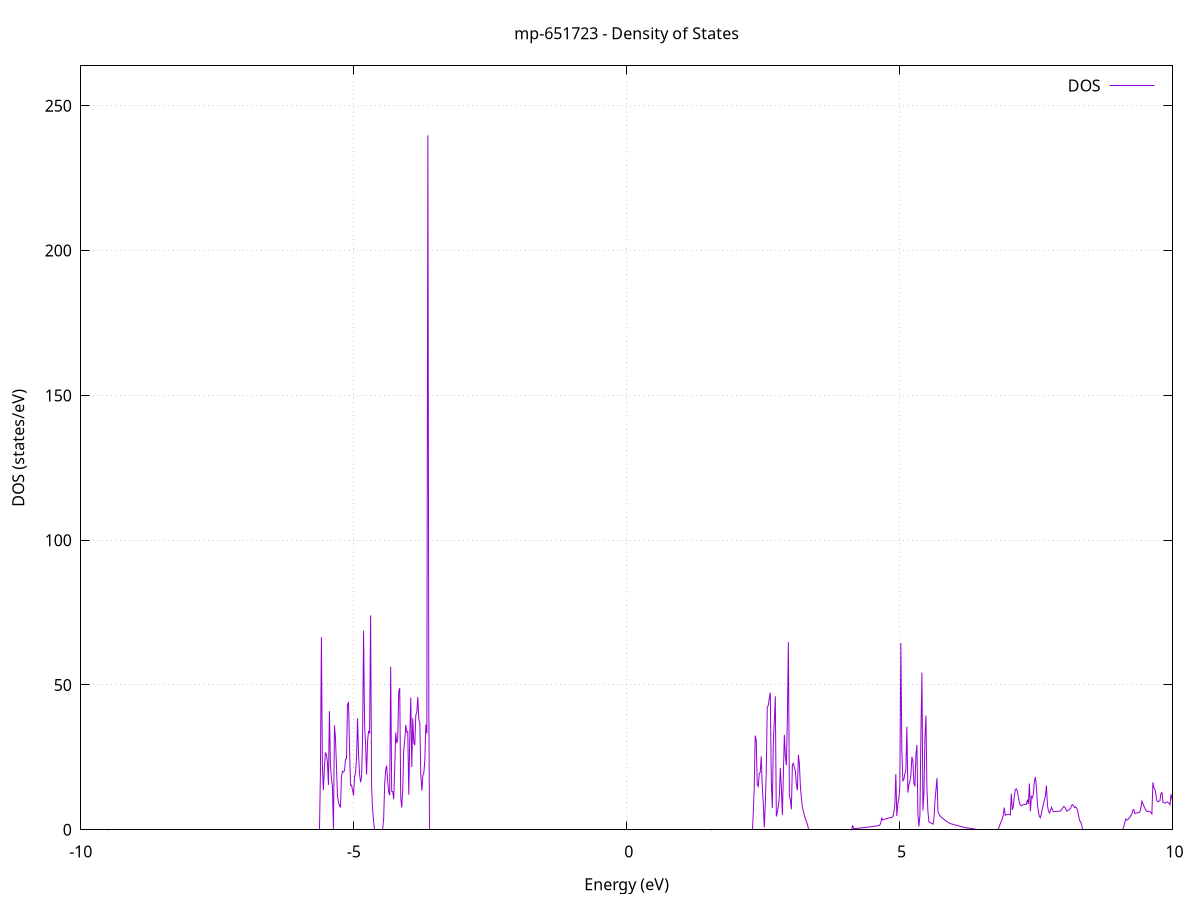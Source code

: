 set title 'mp-651723 - Density of States'
set xlabel 'Energy (eV)'
set ylabel 'DOS (states/eV)'
set grid
set xrange [-10:10]
set yrange [0:263.795]
set xzeroaxis lt -1
set terminal png size 800,600
set output 'mp-651723_dos_gnuplot.png'
plot '-' using 1:2 with lines title 'DOS'
-21.340600 0.000000
-21.322200 0.000000
-21.303800 0.000000
-21.285400 0.000000
-21.267000 0.000000
-21.248600 0.000000
-21.230200 0.000000
-21.211800 0.000000
-21.193400 0.000000
-21.175000 0.000000
-21.156600 0.000000
-21.138200 0.000000
-21.119800 0.000000
-21.101400 0.000000
-21.083000 0.000000
-21.064600 0.000000
-21.046200 0.000000
-21.027800 0.000000
-21.009400 0.000000
-20.991000 0.000000
-20.972600 0.000000
-20.954200 0.000000
-20.935800 0.000000
-20.917400 0.000000
-20.899000 0.000000
-20.880600 0.000000
-20.862200 0.000000
-20.843800 0.000000
-20.825400 0.000000
-20.807000 0.000000
-20.788600 0.000000
-20.770200 0.000000
-20.751800 0.000000
-20.733400 0.000000
-20.715000 0.000000
-20.696600 0.000000
-20.678200 0.000000
-20.659800 0.000000
-20.641400 0.000000
-20.623000 0.000000
-20.604600 0.000000
-20.586200 0.000000
-20.567900 0.000000
-20.549500 0.000000
-20.531100 0.000000
-20.512700 0.000000
-20.494300 0.000000
-20.475900 0.000000
-20.457500 0.000000
-20.439100 0.000000
-20.420700 0.000000
-20.402300 0.000000
-20.383900 0.000000
-20.365500 0.000000
-20.347100 0.000000
-20.328700 0.000000
-20.310300 0.000000
-20.291900 0.000000
-20.273500 0.000000
-20.255100 0.000000
-20.236700 0.000000
-20.218300 0.000000
-20.199900 0.000000
-20.181500 0.000000
-20.163100 0.000000
-20.144700 0.000000
-20.126300 0.000000
-20.107900 0.000000
-20.089500 0.000000
-20.071100 0.000000
-20.052700 0.000000
-20.034300 0.000000
-20.015900 0.000000
-19.997500 0.000000
-19.979100 0.000000
-19.960700 0.000000
-19.942300 0.000000
-19.923900 0.000000
-19.905500 0.000000
-19.887100 0.000000
-19.868700 0.000000
-19.850300 0.000000
-19.831900 0.000000
-19.813500 0.000000
-19.795100 0.000000
-19.776800 0.000000
-19.758400 0.000000
-19.740000 0.000000
-19.721600 0.000000
-19.703200 0.000000
-19.684800 0.000000
-19.666400 3.867800
-19.648000 7.526800
-19.629600 12.132300
-19.611200 31.360600
-19.592800 37.376400
-19.574400 8.738200
-19.556000 76.414000
-19.537600 16.032600
-19.519200 10.173200
-19.500800 5.533700
-19.482400 0.000000
-19.464000 0.000000
-19.445600 0.000000
-19.427200 0.000000
-19.408800 0.000000
-19.390400 0.000000
-19.372000 0.000000
-19.353600 0.000000
-19.335200 0.000000
-19.316800 0.000000
-19.298400 0.000000
-19.280000 0.000000
-19.261600 0.000000
-19.243200 0.000000
-19.224800 0.000000
-19.206400 0.000000
-19.188000 0.000000
-19.169600 0.000000
-19.151200 0.000000
-19.132800 0.000000
-19.114400 0.000000
-19.096000 0.000000
-19.077600 0.000000
-19.059200 0.000000
-19.040800 0.000000
-19.022400 0.000000
-19.004000 0.000000
-18.985700 0.000000
-18.967300 0.000000
-18.948900 0.000000
-18.930500 0.000000
-18.912100 0.000000
-18.893700 0.000000
-18.875300 0.000000
-18.856900 0.000000
-18.838500 0.000000
-18.820100 0.000000
-18.801700 0.000000
-18.783300 0.000000
-18.764900 0.000000
-18.746500 0.000000
-18.728100 0.000000
-18.709700 0.000000
-18.691300 0.000000
-18.672900 0.000000
-18.654500 0.000000
-18.636100 0.000000
-18.617700 0.000000
-18.599300 109.591300
-18.580900 126.251900
-18.562500 25.303900
-18.544100 136.709700
-18.525700 182.464600
-18.507300 90.971900
-18.488900 54.614800
-18.470500 33.532200
-18.452100 0.000000
-18.433700 0.000000
-18.415300 0.000000
-18.396900 0.000000
-18.378500 0.000000
-18.360100 0.000000
-18.341700 0.000000
-18.323300 0.000000
-18.304900 0.000000
-18.286500 0.000000
-18.268100 0.000000
-18.249700 0.000000
-18.231300 0.000000
-18.212900 0.000000
-18.194600 0.000000
-18.176200 0.000000
-18.157800 0.000000
-18.139400 0.000000
-18.121000 0.000000
-18.102600 0.000000
-18.084200 0.000000
-18.065800 0.000000
-18.047400 0.000000
-18.029000 0.000000
-18.010600 0.000000
-17.992200 0.000000
-17.973800 0.000000
-17.955400 0.000000
-17.937000 0.000000
-17.918600 0.000000
-17.900200 0.000000
-17.881800 0.000000
-17.863400 0.000000
-17.845000 0.000000
-17.826600 0.000000
-17.808200 0.000000
-17.789800 0.000000
-17.771400 0.000000
-17.753000 0.000000
-17.734600 0.000000
-17.716200 0.000000
-17.697800 0.000000
-17.679400 0.000000
-17.661000 0.000000
-17.642600 0.000000
-17.624200 0.000000
-17.605800 0.000000
-17.587400 0.000000
-17.569000 0.000000
-17.550600 0.000000
-17.532200 0.000000
-17.513800 0.000000
-17.495400 0.000000
-17.477000 0.000000
-17.458600 0.000000
-17.440200 0.000000
-17.421800 0.000000
-17.403500 0.000000
-17.385100 0.000000
-17.366700 0.000000
-17.348300 0.000000
-17.329900 0.000000
-17.311500 0.000000
-17.293100 0.000000
-17.274700 0.000000
-17.256300 0.000000
-17.237900 211.085000
-17.219500 0.000000
-17.201100 0.000000
-17.182700 0.000000
-17.164300 0.000000
-17.145900 0.000000
-17.127500 0.000000
-17.109100 0.000000
-17.090700 0.000000
-17.072300 0.000000
-17.053900 0.000000
-17.035500 0.000000
-17.017100 0.000000
-16.998700 0.000000
-16.980300 0.000000
-16.961900 0.000000
-16.943500 0.000000
-16.925100 0.000000
-16.906700 0.000000
-16.888300 0.000000
-16.869900 0.000000
-16.851500 0.000000
-16.833100 0.000000
-16.814700 0.000000
-16.796300 0.000000
-16.777900 0.000000
-16.759500 0.000000
-16.741100 0.000000
-16.722700 0.000000
-16.704300 0.000000
-16.685900 0.000000
-16.667500 0.000000
-16.649100 0.000000
-16.630700 0.000000
-16.612400 0.000000
-16.594000 0.000000
-16.575600 0.000000
-16.557200 0.000000
-16.538800 0.000000
-16.520400 0.000000
-16.502000 0.000000
-16.483600 0.000000
-16.465200 0.000000
-16.446800 0.000000
-16.428400 0.000000
-16.410000 0.000000
-16.391600 0.000000
-16.373200 0.000000
-16.354800 0.000000
-16.336400 0.000000
-16.318000 0.000000
-16.299600 0.000000
-16.281200 0.000000
-16.262800 0.000000
-16.244400 0.000000
-16.226000 0.000000
-16.207600 0.000000
-16.189200 0.000000
-16.170800 0.000000
-16.152400 0.000000
-16.134000 0.000000
-16.115600 0.000000
-16.097200 0.000000
-16.078800 0.000000
-16.060400 0.000000
-16.042000 0.000000
-16.023600 0.000000
-16.005200 0.000000
-15.986800 0.000000
-15.968400 0.000000
-15.950000 0.000000
-15.931600 0.000000
-15.913200 0.000000
-15.894800 0.000000
-15.876400 0.000000
-15.858000 0.000000
-15.839600 0.000000
-15.821300 0.000000
-15.802900 0.000000
-15.784500 0.000000
-15.766100 0.000000
-15.747700 0.000000
-15.729300 0.000000
-15.710900 0.000000
-15.692500 0.000000
-15.674100 0.000000
-15.655700 0.000000
-15.637300 0.000000
-15.618900 0.000000
-15.600500 0.000000
-15.582100 0.000000
-15.563700 0.000000
-15.545300 0.000000
-15.526900 0.000000
-15.508500 0.000000
-15.490100 0.000000
-15.471700 0.000000
-15.453300 0.000000
-15.434900 0.000000
-15.416500 0.000000
-15.398100 0.000000
-15.379700 0.000000
-15.361300 0.000000
-15.342900 0.000000
-15.324500 0.000000
-15.306100 0.000000
-15.287700 0.000000
-15.269300 0.000000
-15.250900 0.000000
-15.232500 0.000000
-15.214100 0.000000
-15.195700 0.000000
-15.177300 0.000000
-15.158900 0.000000
-15.140500 0.000000
-15.122100 0.000000
-15.103700 0.000000
-15.085300 0.000000
-15.066900 0.000000
-15.048500 0.000000
-15.030200 0.000000
-15.011800 0.000000
-14.993400 0.000000
-14.975000 0.000000
-14.956600 0.000000
-14.938200 0.000000
-14.919800 0.000000
-14.901400 0.000000
-14.883000 0.000000
-14.864600 0.000000
-14.846200 0.000000
-14.827800 0.000000
-14.809400 0.000000
-14.791000 0.000000
-14.772600 0.000000
-14.754200 0.000000
-14.735800 0.000000
-14.717400 0.000000
-14.699000 0.000000
-14.680600 0.000000
-14.662200 0.000000
-14.643800 0.000000
-14.625400 0.000000
-14.607000 0.000000
-14.588600 0.000000
-14.570200 0.000000
-14.551800 0.000000
-14.533400 0.000000
-14.515000 0.000000
-14.496600 0.000000
-14.478200 0.000000
-14.459800 0.000000
-14.441400 0.000000
-14.423000 0.000000
-14.404600 0.000000
-14.386200 0.000000
-14.367800 0.000000
-14.349400 0.000000
-14.331000 0.000000
-14.312600 0.000000
-14.294200 0.000000
-14.275800 0.000000
-14.257400 0.000000
-14.239100 0.000000
-14.220700 0.000000
-14.202300 0.000000
-14.183900 0.000000
-14.165500 0.000000
-14.147100 0.000000
-14.128700 0.000000
-14.110300 0.000000
-14.091900 0.000000
-14.073500 0.000000
-14.055100 0.000000
-14.036700 0.000000
-14.018300 0.000000
-13.999900 0.000000
-13.981500 0.000000
-13.963100 0.000000
-13.944700 0.000000
-13.926300 0.000000
-13.907900 0.000000
-13.889500 0.000000
-13.871100 0.000000
-13.852700 0.000000
-13.834300 0.000000
-13.815900 0.000000
-13.797500 0.000000
-13.779100 0.000000
-13.760700 0.000000
-13.742300 0.000000
-13.723900 0.000000
-13.705500 0.000000
-13.687100 0.000000
-13.668700 0.000000
-13.650300 0.000000
-13.631900 0.000000
-13.613500 0.000000
-13.595100 0.000000
-13.576700 0.000000
-13.558300 0.000000
-13.539900 0.000000
-13.521500 0.000000
-13.503100 0.000000
-13.484700 0.000000
-13.466300 0.000000
-13.448000 0.000000
-13.429600 0.000000
-13.411200 0.000000
-13.392800 0.000000
-13.374400 0.000000
-13.356000 0.000000
-13.337600 0.000000
-13.319200 0.000000
-13.300800 0.000000
-13.282400 0.000000
-13.264000 0.000000
-13.245600 0.000000
-13.227200 0.000000
-13.208800 0.000000
-13.190400 0.000000
-13.172000 0.000000
-13.153600 0.000000
-13.135200 0.000000
-13.116800 0.000000
-13.098400 0.000000
-13.080000 0.000000
-13.061600 0.000000
-13.043200 0.000000
-13.024800 0.000000
-13.006400 0.000000
-12.988000 0.000000
-12.969600 0.000000
-12.951200 0.000000
-12.932800 0.000000
-12.914400 0.000000
-12.896000 0.000000
-12.877600 0.000000
-12.859200 0.000000
-12.840800 0.000000
-12.822400 0.000000
-12.804000 0.000000
-12.785600 0.000000
-12.767200 0.000000
-12.748800 0.000000
-12.730400 0.000000
-12.712000 0.000000
-12.693600 0.000000
-12.675200 0.000000
-12.656900 0.000000
-12.638500 0.000000
-12.620100 0.000000
-12.601700 0.000000
-12.583300 0.000000
-12.564900 0.000000
-12.546500 0.000000
-12.528100 0.000000
-12.509700 0.000000
-12.491300 0.000000
-12.472900 0.000000
-12.454500 0.000000
-12.436100 0.000000
-12.417700 0.000000
-12.399300 0.000000
-12.380900 0.000000
-12.362500 0.000000
-12.344100 0.000000
-12.325700 0.000000
-12.307300 0.000000
-12.288900 0.000000
-12.270500 0.000000
-12.252100 0.000000
-12.233700 0.000000
-12.215300 0.000000
-12.196900 0.000000
-12.178500 0.000000
-12.160100 0.000000
-12.141700 0.000000
-12.123300 0.000000
-12.104900 0.000000
-12.086500 0.000000
-12.068100 0.000000
-12.049700 0.000000
-12.031300 0.000000
-12.012900 0.000000
-11.994500 0.000000
-11.976100 0.000000
-11.957700 0.000000
-11.939300 0.000000
-11.920900 0.000000
-11.902500 0.000000
-11.884200 0.000000
-11.865800 0.000000
-11.847400 0.000000
-11.829000 0.000000
-11.810600 0.000000
-11.792200 0.000000
-11.773800 0.000000
-11.755400 0.000000
-11.737000 0.000000
-11.718600 0.000000
-11.700200 0.000000
-11.681800 0.000000
-11.663400 0.000000
-11.645000 0.000000
-11.626600 0.000000
-11.608200 0.000000
-11.589800 0.000000
-11.571400 0.000000
-11.553000 0.000000
-11.534600 0.000000
-11.516200 0.000000
-11.497800 0.000000
-11.479400 0.000000
-11.461000 0.000000
-11.442600 0.000000
-11.424200 0.000000
-11.405800 0.000000
-11.387400 0.000000
-11.369000 0.000000
-11.350600 0.000000
-11.332200 0.000000
-11.313800 0.000000
-11.295400 0.000000
-11.277000 0.000000
-11.258600 0.000000
-11.240200 0.000000
-11.221800 0.000000
-11.203400 104.200000
-11.185000 85.784800
-11.166600 34.785800
-11.148200 56.271100
-11.129800 0.000000
-11.111400 69.131900
-11.093100 29.390200
-11.074700 74.094600
-11.056300 47.808800
-11.037900 111.051900
-11.019500 0.000000
-11.001100 0.000000
-10.982700 0.000000
-10.964300 0.000000
-10.945900 0.000000
-10.927500 0.000000
-10.909100 0.000000
-10.890700 0.000000
-10.872300 0.000000
-10.853900 0.000000
-10.835500 0.000000
-10.817100 0.000000
-10.798700 0.000000
-10.780300 0.000000
-10.761900 0.000000
-10.743500 0.000000
-10.725100 0.000000
-10.706700 0.000000
-10.688300 0.000000
-10.669900 0.000000
-10.651500 0.000000
-10.633100 0.000000
-10.614700 0.000000
-10.596300 0.000000
-10.577900 0.000000
-10.559500 0.000000
-10.541100 0.000000
-10.522700 0.000000
-10.504300 0.000000
-10.485900 0.000000
-10.467500 0.000000
-10.449100 0.000000
-10.430700 0.000000
-10.412300 0.000000
-10.393900 0.000000
-10.375500 0.000000
-10.357100 0.000000
-10.338700 0.000000
-10.320300 0.000000
-10.302000 0.000000
-10.283600 0.000000
-10.265200 0.000000
-10.246800 0.000000
-10.228400 0.000000
-10.210000 0.000000
-10.191600 0.000000
-10.173200 0.000000
-10.154800 0.000000
-10.136400 0.000000
-10.118000 0.000000
-10.099600 0.000000
-10.081200 0.000000
-10.062800 0.000000
-10.044400 0.000000
-10.026000 0.000000
-10.007600 0.000000
-9.989200 0.000000
-9.970800 0.000000
-9.952400 0.000000
-9.934000 0.000000
-9.915600 0.000000
-9.897200 0.000000
-9.878800 0.000000
-9.860400 0.000000
-9.842000 0.000000
-9.823600 0.000000
-9.805200 0.000000
-9.786800 0.000000
-9.768400 0.000000
-9.750000 0.000000
-9.731600 0.000000
-9.713200 0.000000
-9.694800 0.000000
-9.676400 0.000000
-9.658000 0.000000
-9.639600 0.000000
-9.621200 0.000000
-9.602800 0.000000
-9.584400 0.000000
-9.566000 0.000000
-9.547600 0.000000
-9.529200 0.000000
-9.510900 0.000000
-9.492500 0.000000
-9.474100 0.000000
-9.455700 0.000000
-9.437300 0.000000
-9.418900 0.000000
-9.400500 0.000000
-9.382100 0.000000
-9.363700 0.000000
-9.345300 0.000000
-9.326900 0.000000
-9.308500 0.000000
-9.290100 0.000000
-9.271700 0.000000
-9.253300 0.000000
-9.234900 0.000000
-9.216500 0.000000
-9.198100 0.000000
-9.179700 0.000000
-9.161300 0.000000
-9.142900 0.000000
-9.124500 0.000000
-9.106100 0.000000
-9.087700 0.000000
-9.069300 0.000000
-9.050900 0.000000
-9.032500 0.000000
-9.014100 0.000000
-8.995700 0.000000
-8.977300 0.000000
-8.958900 0.000000
-8.940500 0.000000
-8.922100 0.000000
-8.903700 0.000000
-8.885300 0.000000
-8.866900 0.000000
-8.848500 0.000000
-8.830100 0.000000
-8.811700 0.000000
-8.793300 0.000000
-8.774900 0.000000
-8.756500 0.000000
-8.738100 0.000000
-8.719800 0.000000
-8.701400 0.000000
-8.683000 0.000000
-8.664600 0.000000
-8.646200 0.000000
-8.627800 0.000000
-8.609400 0.000000
-8.591000 0.000000
-8.572600 0.000000
-8.554200 0.000000
-8.535800 0.000000
-8.517400 0.000000
-8.499000 0.000000
-8.480600 0.000000
-8.462200 0.000000
-8.443800 0.000000
-8.425400 0.000000
-8.407000 0.000000
-8.388600 0.000000
-8.370200 0.000000
-8.351800 0.000000
-8.333400 0.000000
-8.315000 0.000000
-8.296600 0.000000
-8.278200 0.000000
-8.259800 0.000000
-8.241400 0.000000
-8.223000 0.000000
-8.204600 0.000000
-8.186200 0.000000
-8.167800 0.000000
-8.149400 0.000000
-8.131000 0.000000
-8.112600 0.000000
-8.094200 0.000000
-8.075800 0.000000
-8.057400 0.000000
-8.039000 0.000000
-8.020600 0.000000
-8.002200 0.000000
-7.983800 0.000000
-7.965400 0.000000
-7.947000 0.000000
-7.928700 0.000000
-7.910300 0.000000
-7.891900 0.000000
-7.873500 0.000000
-7.855100 0.000000
-7.836700 0.000000
-7.818300 0.000000
-7.799900 0.000000
-7.781500 0.000000
-7.763100 0.000000
-7.744700 0.000000
-7.726300 0.000000
-7.707900 0.000000
-7.689500 0.000000
-7.671100 0.000000
-7.652700 0.000000
-7.634300 0.000000
-7.615900 0.000000
-7.597500 0.000000
-7.579100 0.000000
-7.560700 0.000000
-7.542300 0.000000
-7.523900 0.000000
-7.505500 0.000000
-7.487100 0.000000
-7.468700 0.000000
-7.450300 0.000000
-7.431900 0.000000
-7.413500 0.000000
-7.395100 0.000000
-7.376700 0.000000
-7.358300 0.000000
-7.339900 0.000000
-7.321500 0.000000
-7.303100 0.000000
-7.284700 0.000000
-7.266300 0.000000
-7.247900 0.000000
-7.229500 0.000000
-7.211100 0.000000
-7.192700 0.000000
-7.174300 0.000000
-7.155900 0.000000
-7.137600 0.000000
-7.119200 0.000000
-7.100800 0.000000
-7.082400 0.000000
-7.064000 0.000000
-7.045600 0.000000
-7.027200 0.000000
-7.008800 0.000000
-6.990400 0.000000
-6.972000 0.000000
-6.953600 0.000000
-6.935200 0.000000
-6.916800 0.000000
-6.898400 0.000000
-6.880000 0.000000
-6.861600 0.000000
-6.843200 0.000000
-6.824800 0.000000
-6.806400 0.000000
-6.788000 0.000000
-6.769600 0.000000
-6.751200 0.000000
-6.732800 0.000000
-6.714400 0.000000
-6.696000 0.000000
-6.677600 0.000000
-6.659200 0.000000
-6.640800 0.000000
-6.622400 0.000000
-6.604000 0.000000
-6.585600 0.000000
-6.567200 0.000000
-6.548800 0.000000
-6.530400 0.000000
-6.512000 0.000000
-6.493600 0.000000
-6.475200 0.000000
-6.456800 0.000000
-6.438400 0.000000
-6.420000 0.000000
-6.401600 0.000000
-6.383200 0.000000
-6.364800 0.000000
-6.346500 0.000000
-6.328100 0.000000
-6.309700 0.000000
-6.291300 0.000000
-6.272900 0.000000
-6.254500 0.000000
-6.236100 0.000000
-6.217700 0.000000
-6.199300 0.000000
-6.180900 0.000000
-6.162500 0.000000
-6.144100 0.000000
-6.125700 0.000000
-6.107300 0.000000
-6.088900 0.000000
-6.070500 0.000000
-6.052100 0.000000
-6.033700 0.000000
-6.015300 0.000000
-5.996900 0.000000
-5.978500 0.000000
-5.960100 0.000000
-5.941700 0.000000
-5.923300 0.000000
-5.904900 0.000000
-5.886500 0.000000
-5.868100 0.000000
-5.849700 0.000000
-5.831300 0.000000
-5.812900 0.000000
-5.794500 0.000000
-5.776100 0.000000
-5.757700 0.000000
-5.739300 0.000000
-5.720900 0.000000
-5.702500 0.000000
-5.684100 0.000000
-5.665700 0.000000
-5.647300 0.000000
-5.628900 0.000000
-5.610500 18.916700
-5.592100 66.527600
-5.573700 22.286600
-5.555400 13.696800
-5.537000 21.471200
-5.518600 26.685900
-5.500200 25.945200
-5.481800 23.331500
-5.463400 15.488200
-5.445000 40.957200
-5.426600 22.541200
-5.408200 17.777700
-5.389800 14.876800
-5.371400 0.000000
-5.353000 36.049100
-5.334600 31.595100
-5.316200 22.071500
-5.297800 11.718900
-5.279400 9.539900
-5.261000 8.319500
-5.242600 7.666600
-5.224200 18.565300
-5.205800 20.201600
-5.187400 19.935200
-5.169000 20.434700
-5.150600 24.275800
-5.132200 24.578700
-5.113800 43.115400
-5.095400 44.109000
-5.077000 28.493100
-5.058600 15.345500
-5.040200 15.425200
-5.021800 13.826500
-5.003400 11.825600
-4.985000 18.317300
-4.966600 19.668200
-4.948200 24.894300
-4.929800 38.468300
-4.911400 25.814700
-4.893000 19.202300
-4.874600 16.422600
-4.856200 18.273500
-4.837800 31.530400
-4.819400 68.758700
-4.801000 36.611500
-4.782600 29.361200
-4.764300 19.062800
-4.745900 30.672400
-4.727500 34.187400
-4.709100 33.286400
-4.690700 74.010700
-4.672300 14.505000
-4.653900 6.953800
-4.635500 2.977900
-4.617100 0.000000
-4.598700 0.000000
-4.580300 0.000000
-4.561900 0.000000
-4.543500 0.000000
-4.525100 0.000000
-4.506700 0.000000
-4.488300 0.000000
-4.469900 0.175100
-4.451500 3.846600
-4.433100 15.618400
-4.414700 20.640600
-4.396300 22.114400
-4.377900 16.679100
-4.359500 13.101100
-4.341100 11.882200
-4.322700 56.342200
-4.304300 13.285900
-4.285900 13.189000
-4.267500 10.457900
-4.249100 21.020700
-4.230700 33.615000
-4.212300 29.904000
-4.193900 31.303600
-4.175500 47.659800
-4.157100 48.941300
-4.138700 10.967500
-4.120300 7.641200
-4.101900 13.974500
-4.083500 27.615000
-4.065100 30.866300
-4.046700 36.213100
-4.028300 33.771700
-4.009900 33.991100
-3.991500 12.144400
-3.973200 31.907100
-3.954800 45.635600
-3.936400 21.682500
-3.918000 38.538700
-3.899600 30.139300
-3.881200 29.209900
-3.862800 39.667800
-3.844400 40.411400
-3.826000 45.864400
-3.807600 38.010000
-3.789200 37.010500
-3.770800 18.928300
-3.752400 13.517600
-3.734000 18.716700
-3.715600 19.646600
-3.697200 24.020200
-3.678800 36.299800
-3.660400 33.286700
-3.642000 239.813200
-3.623600 41.194800
-3.605200 0.000000
-3.586800 0.000000
-3.568400 0.000000
-3.550000 0.000000
-3.531600 0.000000
-3.513200 0.000000
-3.494800 0.000000
-3.476400 0.000000
-3.458000 0.000000
-3.439600 0.000000
-3.421200 0.000000
-3.402800 0.000000
-3.384400 0.000000
-3.366000 0.000000
-3.347600 0.000000
-3.329200 0.000000
-3.310800 0.000000
-3.292400 0.000000
-3.274000 0.000000
-3.255600 0.000000
-3.237200 0.000000
-3.218800 0.000000
-3.200400 0.000000
-3.182100 0.000000
-3.163700 0.000000
-3.145300 0.000000
-3.126900 0.000000
-3.108500 0.000000
-3.090100 0.000000
-3.071700 0.000000
-3.053300 0.000000
-3.034900 0.000000
-3.016500 0.000000
-2.998100 0.000000
-2.979700 0.000000
-2.961300 0.000000
-2.942900 0.000000
-2.924500 0.000000
-2.906100 0.000000
-2.887700 0.000000
-2.869300 0.000000
-2.850900 0.000000
-2.832500 0.000000
-2.814100 0.000000
-2.795700 0.000000
-2.777300 0.000000
-2.758900 0.000000
-2.740500 0.000000
-2.722100 0.000000
-2.703700 0.000000
-2.685300 0.000000
-2.666900 0.000000
-2.648500 0.000000
-2.630100 0.000000
-2.611700 0.000000
-2.593300 0.000000
-2.574900 0.000000
-2.556500 0.000000
-2.538100 0.000000
-2.519700 0.000000
-2.501300 0.000000
-2.482900 0.000000
-2.464500 0.000000
-2.446100 0.000000
-2.427700 0.000000
-2.409300 0.000000
-2.391000 0.000000
-2.372600 0.000000
-2.354200 0.000000
-2.335800 0.000000
-2.317400 0.000000
-2.299000 0.000000
-2.280600 0.000000
-2.262200 0.000000
-2.243800 0.000000
-2.225400 0.000000
-2.207000 0.000000
-2.188600 0.000000
-2.170200 0.000000
-2.151800 0.000000
-2.133400 0.000000
-2.115000 0.000000
-2.096600 0.000000
-2.078200 0.000000
-2.059800 0.000000
-2.041400 0.000000
-2.023000 0.000000
-2.004600 0.000000
-1.986200 0.000000
-1.967800 0.000000
-1.949400 0.000000
-1.931000 0.000000
-1.912600 0.000000
-1.894200 0.000000
-1.875800 0.000000
-1.857400 0.000000
-1.839000 0.000000
-1.820600 0.000000
-1.802200 0.000000
-1.783800 0.000000
-1.765400 0.000000
-1.747000 0.000000
-1.728600 0.000000
-1.710200 0.000000
-1.691800 0.000000
-1.673400 0.000000
-1.655000 0.000000
-1.636600 0.000000
-1.618200 0.000000
-1.599900 0.000000
-1.581500 0.000000
-1.563100 0.000000
-1.544700 0.000000
-1.526300 0.000000
-1.507900 0.000000
-1.489500 0.000000
-1.471100 0.000000
-1.452700 0.000000
-1.434300 0.000000
-1.415900 0.000000
-1.397500 0.000000
-1.379100 0.000000
-1.360700 0.000000
-1.342300 0.000000
-1.323900 0.000000
-1.305500 0.000000
-1.287100 0.000000
-1.268700 0.000000
-1.250300 0.000000
-1.231900 0.000000
-1.213500 0.000000
-1.195100 0.000000
-1.176700 0.000000
-1.158300 0.000000
-1.139900 0.000000
-1.121500 0.000000
-1.103100 0.000000
-1.084700 0.000000
-1.066300 0.000000
-1.047900 0.000000
-1.029500 0.000000
-1.011100 0.000000
-0.992700 0.000000
-0.974300 0.000000
-0.955900 0.000000
-0.937500 0.000000
-0.919100 0.000000
-0.900700 0.000000
-0.882300 0.000000
-0.863900 0.000000
-0.845500 0.000000
-0.827100 0.000000
-0.808800 0.000000
-0.790400 0.000000
-0.772000 0.000000
-0.753600 0.000000
-0.735200 0.000000
-0.716800 0.000000
-0.698400 0.000000
-0.680000 0.000000
-0.661600 0.000000
-0.643200 0.000000
-0.624800 0.000000
-0.606400 0.000000
-0.588000 0.000000
-0.569600 0.000000
-0.551200 0.000000
-0.532800 0.000000
-0.514400 0.000000
-0.496000 0.000000
-0.477600 0.000000
-0.459200 0.000000
-0.440800 0.000000
-0.422400 0.000000
-0.404000 0.000000
-0.385600 0.000000
-0.367200 0.000000
-0.348800 0.000000
-0.330400 0.000000
-0.312000 0.000000
-0.293600 0.000000
-0.275200 0.000000
-0.256800 0.000000
-0.238400 0.000000
-0.220000 0.000000
-0.201600 0.000000
-0.183200 0.000000
-0.164800 0.000000
-0.146400 0.000000
-0.128000 0.000000
-0.109600 0.000000
-0.091200 0.000000
-0.072800 0.000000
-0.054400 0.000000
-0.036000 0.000000
-0.017700 0.000000
0.000700 0.000000
0.019100 0.000000
0.037500 0.000000
0.055900 0.000000
0.074300 0.000000
0.092700 0.000000
0.111100 0.000000
0.129500 0.000000
0.147900 0.000000
0.166300 0.000000
0.184700 0.000000
0.203100 0.000000
0.221500 0.000000
0.239900 0.000000
0.258300 0.000000
0.276700 0.000000
0.295100 0.000000
0.313500 0.000000
0.331900 0.000000
0.350300 0.000000
0.368700 0.000000
0.387100 0.000000
0.405500 0.000000
0.423900 0.000000
0.442300 0.000000
0.460700 0.000000
0.479100 0.000000
0.497500 0.000000
0.515900 0.000000
0.534300 0.000000
0.552700 0.000000
0.571100 0.000000
0.589500 0.000000
0.607900 0.000000
0.626300 0.000000
0.644700 0.000000
0.663100 0.000000
0.681500 0.000000
0.699900 0.000000
0.718300 0.000000
0.736700 0.000000
0.755100 0.000000
0.773400 0.000000
0.791800 0.000000
0.810200 0.000000
0.828600 0.000000
0.847000 0.000000
0.865400 0.000000
0.883800 0.000000
0.902200 0.000000
0.920600 0.000000
0.939000 0.000000
0.957400 0.000000
0.975800 0.000000
0.994200 0.000000
1.012600 0.000000
1.031000 0.000000
1.049400 0.000000
1.067800 0.000000
1.086200 0.000000
1.104600 0.000000
1.123000 0.000000
1.141400 0.000000
1.159800 0.000000
1.178200 0.000000
1.196600 0.000000
1.215000 0.000000
1.233400 0.000000
1.251800 0.000000
1.270200 0.000000
1.288600 0.000000
1.307000 0.000000
1.325400 0.000000
1.343800 0.000000
1.362200 0.000000
1.380600 0.000000
1.399000 0.000000
1.417400 0.000000
1.435800 0.000000
1.454200 0.000000
1.472600 0.000000
1.491000 0.000000
1.509400 0.000000
1.527800 0.000000
1.546200 0.000000
1.564500 0.000000
1.582900 0.000000
1.601300 0.000000
1.619700 0.000000
1.638100 0.000000
1.656500 0.000000
1.674900 0.000000
1.693300 0.000000
1.711700 0.000000
1.730100 0.000000
1.748500 0.000000
1.766900 0.000000
1.785300 0.000000
1.803700 0.000000
1.822100 0.000000
1.840500 0.000000
1.858900 0.000000
1.877300 0.000000
1.895700 0.000000
1.914100 0.000000
1.932500 0.000000
1.950900 0.000000
1.969300 0.000000
1.987700 0.000000
2.006100 0.000000
2.024500 0.000000
2.042900 0.000000
2.061300 0.000000
2.079700 0.000000
2.098100 0.000000
2.116500 0.000000
2.134900 0.000000
2.153300 0.000000
2.171700 0.000000
2.190100 0.000000
2.208500 0.000000
2.226900 0.000000
2.245300 0.000000
2.263700 0.000000
2.282100 0.000000
2.300500 0.000000
2.318900 5.617200
2.337300 14.117700
2.355600 32.525300
2.374000 30.971400
2.392400 15.544100
2.410800 14.983100
2.429200 19.468600
2.447600 19.793600
2.466000 25.385500
2.484400 15.144300
2.502800 9.098400
2.521200 0.823500
2.539600 8.592700
2.558000 20.472000
2.576400 42.347500
2.594800 42.952600
2.613200 45.387600
2.631600 47.348200
2.650000 16.717600
2.668400 7.528700
2.686800 29.620900
2.705200 37.758300
2.723600 46.134700
2.742000 4.596300
2.760400 5.925500
2.778800 8.189600
2.797200 11.402300
2.815600 21.356300
2.834000 14.736100
2.852400 5.129100
2.870800 18.577800
2.889200 32.798200
2.907600 25.479200
2.926000 22.278400
2.944400 38.305700
2.962800 64.836200
2.981200 11.809500
2.999600 10.358100
3.018000 7.067100
3.036400 22.479500
3.054800 22.964900
3.073200 21.598200
3.091600 20.159900
3.110000 15.440700
3.128300 13.649200
3.146700 25.890100
3.165100 22.598600
3.183500 14.817800
3.201900 10.740400
3.220300 7.734400
3.238700 6.267100
3.257100 4.978500
3.275500 3.761100
3.293900 2.783100
3.312300 1.880100
3.330700 0.257300
3.349100 0.000000
3.367500 0.000000
3.385900 0.000000
3.404300 0.000000
3.422700 0.000000
3.441100 0.000000
3.459500 0.000000
3.477900 0.000000
3.496300 0.000000
3.514700 0.000000
3.533100 0.000000
3.551500 0.000000
3.569900 0.000000
3.588300 0.000000
3.606700 0.000000
3.625100 0.000000
3.643500 0.000000
3.661900 0.000000
3.680300 0.000000
3.698700 0.000000
3.717100 0.000000
3.735500 0.000000
3.753900 0.000000
3.772300 0.000000
3.790700 0.000000
3.809100 0.000000
3.827500 0.000000
3.845900 0.000000
3.864300 0.000000
3.882700 0.000000
3.901100 0.000000
3.919400 0.000000
3.937800 0.000000
3.956200 0.000000
3.974600 0.000000
3.993000 0.000000
4.011400 0.000000
4.029800 0.000000
4.048200 0.000000
4.066600 0.000000
4.085000 0.000000
4.103400 0.000000
4.121800 0.008700
4.140200 1.516400
4.158600 0.392400
4.177000 0.422600
4.195400 0.453800
4.213800 0.486000
4.232200 0.519200
4.250600 0.553500
4.269000 0.588800
4.287400 0.625000
4.305800 0.662300
4.324200 0.700600
4.342600 0.739900
4.361000 0.780300
4.379400 0.821600
4.397800 0.864000
4.416200 0.907300
4.434600 0.951700
4.453000 0.997100
4.471400 1.043500
4.489800 1.090900
4.508200 1.139300
4.526600 1.188800
4.545000 1.239200
4.563400 1.290700
4.581800 1.343200
4.600200 1.396700
4.618600 1.451200
4.637000 1.575600
4.655400 2.389000
4.673800 4.038300
4.692200 3.364900
4.710500 3.514800
4.728900 3.653100
4.747300 3.779900
4.765700 3.895100
4.784100 3.998900
4.802500 4.091100
4.820900 4.171700
4.839300 4.240900
4.857700 4.298500
4.876100 4.450600
4.894500 5.965800
4.912900 8.328800
4.931300 19.248300
4.949700 4.717900
4.968100 8.972800
4.986500 10.808700
5.004900 14.880500
5.023300 64.473300
5.041700 27.573100
5.060100 16.897600
5.078500 17.317800
5.096900 19.386900
5.115300 20.636800
5.133700 35.589600
5.152100 12.832300
5.170500 15.327600
5.188900 16.701500
5.207300 18.873800
5.225700 25.192700
5.244100 23.723400
5.262500 16.108500
5.280900 15.004200
5.299300 25.774500
5.317700 29.313600
5.336100 5.438300
5.354500 1.137600
5.372900 5.035900
5.391300 33.417600
5.409700 54.254700
5.428100 6.689100
5.446500 12.732200
5.464900 32.025500
5.483300 39.451500
5.501600 13.937100
5.520000 6.147900
5.538400 2.703700
5.556800 2.531300
5.575200 2.345500
5.593600 2.146200
5.612000 1.933500
5.630400 4.003500
5.648800 10.054400
5.667200 13.892000
5.685600 17.849000
5.704000 6.078800
5.722400 5.446500
5.740800 4.813200
5.759200 4.431100
5.777600 4.129600
5.796000 3.840700
5.814400 3.564300
5.832800 3.300400
5.851200 3.022700
5.869600 2.766100
5.888000 2.537600
5.906400 2.339800
5.924800 2.183600
5.943200 2.068900
5.961600 1.968000
5.980000 1.868100
5.998400 1.769200
6.016800 1.671200
6.035200 1.574200
6.053600 1.478200
6.072000 1.383100
6.090400 1.289000
6.108800 1.195900
6.127200 1.103700
6.145600 1.012500
6.164000 0.922300
6.182400 0.833000
6.200800 0.744800
6.219200 0.664200
6.237600 0.609500
6.256000 0.577700
6.274400 0.541100
6.292700 0.499700
6.311100 0.453600
6.329500 0.402800
6.347900 0.347200
6.366300 0.286900
6.384700 0.221800
6.403100 0.152000
6.421500 0.077400
6.439900 0.000000
6.458300 0.000000
6.476700 0.000000
6.495100 0.000000
6.513500 0.000000
6.531900 0.000000
6.550300 0.000000
6.568700 0.000000
6.587100 0.000000
6.605500 0.000000
6.623900 0.000000
6.642300 0.000000
6.660700 0.000000
6.679100 0.000000
6.697500 0.000000
6.715900 0.000000
6.734300 0.000000
6.752700 0.000000
6.771100 0.000000
6.789500 0.000000
6.807900 0.204400
6.826300 1.150600
6.844700 2.064800
6.863100 2.947100
6.881500 3.797400
6.899900 5.128200
6.918300 7.662800
6.936700 4.948300
6.955100 5.155900
6.973500 5.278900
6.991900 5.317300
7.010300 5.271100
7.028700 5.140400
7.047100 12.494100
7.065500 6.844700
7.083800 7.987300
7.102200 11.773900
7.120600 13.853100
7.139000 14.132100
7.157400 13.339800
7.175800 11.229400
7.194200 9.536900
7.212600 8.562300
7.231000 8.267400
7.249400 8.544900
7.267800 8.620800
7.286200 8.766400
7.304600 8.810500
7.323000 8.753100
7.341400 10.376100
7.359800 8.914500
7.378200 15.965600
7.396600 6.368800
7.415000 11.520800
7.433400 11.052400
7.451800 12.347100
7.470200 16.823300
7.488600 18.240800
7.507000 14.671100
7.525400 8.800600
7.543800 6.131700
7.562200 4.538100
7.580600 4.137200
7.599000 5.737600
7.617400 7.328400
7.635800 8.852900
7.654200 10.311400
7.672600 11.820600
7.691000 15.294900
7.709400 8.334300
7.727800 6.592500
7.746200 5.786600
7.764600 6.627200
7.783000 7.755800
7.801400 6.980500
7.819800 6.228500
7.838200 6.275200
7.856600 6.317100
7.874900 6.354200
7.893300 6.386500
7.911700 6.414100
7.930100 6.436800
7.948500 6.538500
7.966900 6.859400
7.985300 7.460600
8.003700 8.049200
8.022100 7.887300
8.040500 7.357500
8.058900 6.490500
8.077300 6.525300
8.095700 6.796300
8.114100 7.097700
8.132500 7.429500
8.150900 8.372400
8.169300 8.678900
8.187700 8.296700
8.206100 7.630900
8.224500 7.905600
8.242900 7.558900
8.261300 6.558900
8.279700 4.905700
8.298100 3.224100
8.316500 2.742700
8.334900 1.769700
8.353300 0.038600
8.371700 0.000000
8.390100 0.000000
8.408500 0.000000
8.426900 0.000000
8.445300 0.000000
8.463700 0.000000
8.482100 0.000000
8.500500 0.000000
8.518900 0.000000
8.537300 0.000000
8.555700 0.000000
8.574100 0.000000
8.592500 0.000000
8.610900 0.000000
8.629300 0.000000
8.647700 0.000000
8.666000 0.000000
8.684400 0.000000
8.702800 0.000000
8.721200 0.000000
8.739600 0.000000
8.758000 0.000000
8.776400 0.000000
8.794800 0.000000
8.813200 0.000000
8.831600 0.000000
8.850000 0.000000
8.868400 0.000000
8.886800 0.000000
8.905200 0.000000
8.923600 0.000000
8.942000 0.000000
8.960400 0.000000
8.978800 0.000000
8.997200 0.000000
9.015600 0.000000
9.034000 0.000000
9.052400 0.000000
9.070800 0.000000
9.089200 0.000000
9.107600 1.081900
9.126000 2.595000
9.144400 3.730000
9.162800 3.321800
9.181200 3.511800
9.199600 3.868700
9.218000 4.340100
9.236400 4.860000
9.254800 5.428600
9.273200 6.826600
9.291600 7.003900
9.310000 5.600900
9.328400 5.698800
9.346800 5.796500
9.365200 5.893900
9.383600 5.991100
9.402000 6.088100
9.420400 7.534900
9.438800 9.898300
9.457100 9.090600
9.475500 8.257300
9.493900 7.409200
9.512300 6.705700
9.530700 6.304100
9.549100 6.431900
9.567500 6.416600
9.585900 6.258300
9.604300 5.956900
9.622700 5.512400
9.641100 16.382600
9.659500 14.456800
9.677900 14.054400
9.696300 12.153600
9.714700 9.986700
9.733100 9.682000
9.751500 9.896900
9.769900 10.033900
9.788300 12.530800
9.806700 12.881700
9.825100 9.490800
9.843500 9.319100
9.861900 9.207000
9.880300 9.438700
9.898700 9.593100
9.917100 9.487700
9.935500 9.122400
9.953900 8.620200
9.972300 12.280600
9.990700 10.732600
10.009100 9.578400
10.027500 8.832700
10.045900 11.975400
10.064300 8.812700
10.082700 8.258600
10.101100 7.879300
10.119500 7.247300
10.137900 6.833600
10.156300 7.528300
10.174700 16.015500
10.193100 26.227900
10.211500 19.476400
10.229900 15.438400
10.248200 12.641700
10.266600 9.810900
10.285000 7.066400
10.303400 11.907000
10.321800 20.637000
10.340200 17.971800
10.358600 14.320800
10.377000 7.306200
10.395400 0.000000
10.413800 0.000000
10.432200 0.000000
10.450600 0.000000
10.469000 0.000000
10.487400 0.000000
10.505800 0.000000
10.524200 0.000000
10.542600 0.000000
10.561000 0.000000
10.579400 0.000000
10.597800 0.000000
10.616200 0.000000
10.634600 0.000000
10.653000 0.000000
10.671400 0.000000
10.689800 0.009800
10.708200 0.646000
10.726600 2.079500
10.745000 3.466100
10.763400 4.616200
10.781800 5.529500
10.800200 6.206100
10.818600 6.646100
10.837000 6.849400
10.855400 11.072700
10.873800 13.865700
10.892200 14.143300
10.910600 3.409300
10.929000 2.697700
10.947400 2.217100
10.965800 1.947700
10.984200 5.448500
11.002600 14.297800
11.021000 11.468700
11.039300 7.977500
11.057700 7.734500
11.076100 13.089500
11.094500 9.273400
11.112900 9.472200
11.131300 9.549600
11.149700 9.505500
11.168100 9.340000
11.186500 9.566600
11.204900 10.906900
11.223300 12.809000
11.241700 10.721400
11.260100 8.395900
11.278500 8.261700
11.296900 9.249800
11.315300 10.557700
11.333700 15.121100
11.352100 11.563500
11.370500 11.528900
11.388900 11.458300
11.407300 11.395700
11.425700 8.360600
11.444100 7.342200
11.462500 6.612300
11.480900 6.306600
11.499300 5.875600
11.517700 5.319500
11.536100 4.898400
11.554500 4.408800
11.572900 3.835000
11.591300 3.256300
11.609700 3.299100
11.628100 3.338700
11.646500 3.375000
11.664900 3.408000
11.683300 3.437700
11.701700 3.751200
11.720100 4.172400
11.738500 4.496200
11.756900 4.722600
11.775300 4.851600
11.793700 4.883100
11.812100 4.817300
11.830400 4.654100
11.848800 4.402000
11.867200 4.041600
11.885600 11.115200
11.904000 13.773700
11.922400 16.864400
11.940800 18.419800
11.959200 18.696700
11.977600 10.552000
11.996000 3.054900
12.014400 1.629100
12.032800 0.928500
12.051200 0.413700
12.069600 0.413400
12.088000 1.791200
12.106400 5.703400
12.124800 9.271100
12.143200 11.247700
12.161600 19.108100
12.180000 24.413600
12.198400 20.097600
12.216800 15.369900
12.235200 9.233100
12.253600 9.126300
12.272000 10.830000
12.290400 14.383900
12.308800 17.437400
12.327200 18.140500
12.345600 15.376000
12.364000 9.037000
12.382400 5.189600
12.400800 1.094700
12.419200 1.457700
12.437600 3.679700
12.456000 6.530700
12.474400 6.196200
12.492800 6.490500
12.511200 7.116300
12.529600 7.677700
12.548000 8.174600
12.566400 9.004400
12.584800 9.781300
12.603200 11.665700
12.621500 15.458100
12.639900 12.184800
12.658300 10.337400
12.676700 10.419900
12.695100 10.499400
12.713500 10.575900
12.731900 12.890200
12.750300 16.263500
12.768700 16.997500
12.787100 8.416800
12.805500 3.626500
12.823900 2.807800
12.842300 2.104000
12.860700 1.515000
12.879100 1.040900
12.897500 0.681700
12.915900 0.435900
12.934300 0.258100
12.952700 0.126100
12.971100 2.471200
12.989500 2.227300
13.007900 2.482200
13.026300 2.852100
13.044700 3.111600
13.063100 3.762900
13.081500 4.361000
13.099900 4.810900
13.118300 5.112700
13.136700 5.264400
13.155100 3.954400
13.173500 3.600400
13.191900 3.568800
13.210300 3.534400
13.228700 3.496600
13.247100 3.455300
13.265500 3.410600
13.283900 3.362400
13.302300 3.310800
13.320700 3.255800
13.339100 5.069600
13.357500 4.825000
13.375900 2.850100
13.394300 2.198300
13.412600 1.983700
13.431000 1.847900
13.449400 1.748100
13.467800 1.650100
13.486200 1.553700
13.504600 1.458800
13.523000 1.365500
13.541400 1.273700
13.559800 1.183500
13.578200 1.094800
13.596600 1.007700
13.615000 0.922200
13.633400 0.838200
13.651800 0.755700
13.670200 0.674900
13.688600 0.610800
13.707000 0.692200
13.725400 0.705200
13.743800 0.600300
13.762200 0.377500
13.780600 0.036800
13.799000 0.000000
13.817400 0.000000
13.835800 0.000000
13.854200 0.000000
13.872600 0.000000
13.891000 0.000000
13.909400 0.000000
13.927800 0.000000
13.946200 0.000000
13.964600 0.000000
13.983000 0.000000
14.001400 0.000000
14.019800 0.000000
14.038200 0.000000
14.056600 0.000000
14.075000 0.000000
14.093400 0.000000
14.111800 0.000000
14.130200 0.000000
14.148600 0.000000
14.167000 0.000000
14.185400 0.000000
14.203700 0.000000
14.222100 0.000000
14.240500 0.000000
14.258900 0.000000
14.277300 0.000000
14.295700 0.000000
14.314100 0.000000
14.332500 0.000000
14.350900 0.000000
14.369300 0.000000
14.387700 0.000000
14.406100 0.000000
14.424500 0.000000
14.442900 0.000000
14.461300 0.000000
14.479700 0.000000
14.498100 0.000000
14.516500 0.000000
14.534900 0.000000
14.553300 0.000000
14.571700 0.000000
14.590100 0.000000
14.608500 0.000000
14.626900 0.000000
14.645300 0.000000
14.663700 0.000000
14.682100 0.000000
14.700500 0.000000
14.718900 0.000000
14.737300 0.000000
14.755700 0.000000
14.774100 0.000000
14.792500 0.000000
14.810900 0.000000
14.829300 0.000000
14.847700 0.000000
14.866100 0.000000
14.884500 0.000000
14.902900 0.000000
14.921300 0.000000
14.939700 0.000000
14.958100 0.000000
14.976500 0.000000
14.994800 0.000000
15.013200 0.000000
15.031600 0.000000
15.050000 0.000000
15.068400 0.000000
15.086800 0.000000
15.105200 0.000000
15.123600 0.000000
15.142000 0.000000
15.160400 0.000000
15.178800 0.000000
15.197200 0.000000
15.215600 0.000000
15.234000 0.000000
15.252400 0.000000
15.270800 0.000000
15.289200 0.000000
15.307600 0.000000
15.326000 0.000000
15.344400 0.000000
15.362800 0.000000
15.381200 0.000000
15.399600 0.000000
15.418000 0.000000
15.436400 0.000000
15.454800 0.000000
e
